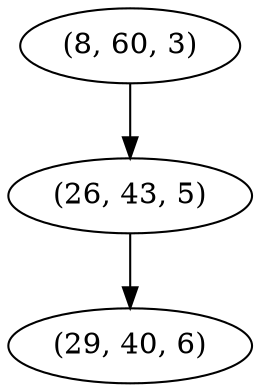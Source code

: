 digraph tree {
    "(8, 60, 3)";
    "(26, 43, 5)";
    "(29, 40, 6)";
    "(8, 60, 3)" -> "(26, 43, 5)";
    "(26, 43, 5)" -> "(29, 40, 6)";
}
